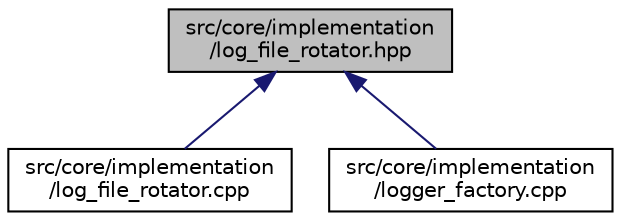 digraph "src/core/implementation/log_file_rotator.hpp"
{
 // LATEX_PDF_SIZE
  edge [fontname="Helvetica",fontsize="10",labelfontname="Helvetica",labelfontsize="10"];
  node [fontname="Helvetica",fontsize="10",shape=record];
  Node1 [label="src/core/implementation\l/log_file_rotator.hpp",height=0.2,width=0.4,color="black", fillcolor="grey75", style="filled", fontcolor="black",tooltip=" "];
  Node1 -> Node2 [dir="back",color="midnightblue",fontsize="10",style="solid",fontname="Helvetica"];
  Node2 [label="src/core/implementation\l/log_file_rotator.cpp",height=0.2,width=0.4,color="black", fillcolor="white", style="filled",URL="$log__file__rotator_8cpp.html",tooltip=" "];
  Node1 -> Node3 [dir="back",color="midnightblue",fontsize="10",style="solid",fontname="Helvetica"];
  Node3 [label="src/core/implementation\l/logger_factory.cpp",height=0.2,width=0.4,color="black", fillcolor="white", style="filled",URL="$logger__factory_8cpp.html",tooltip=" "];
}

